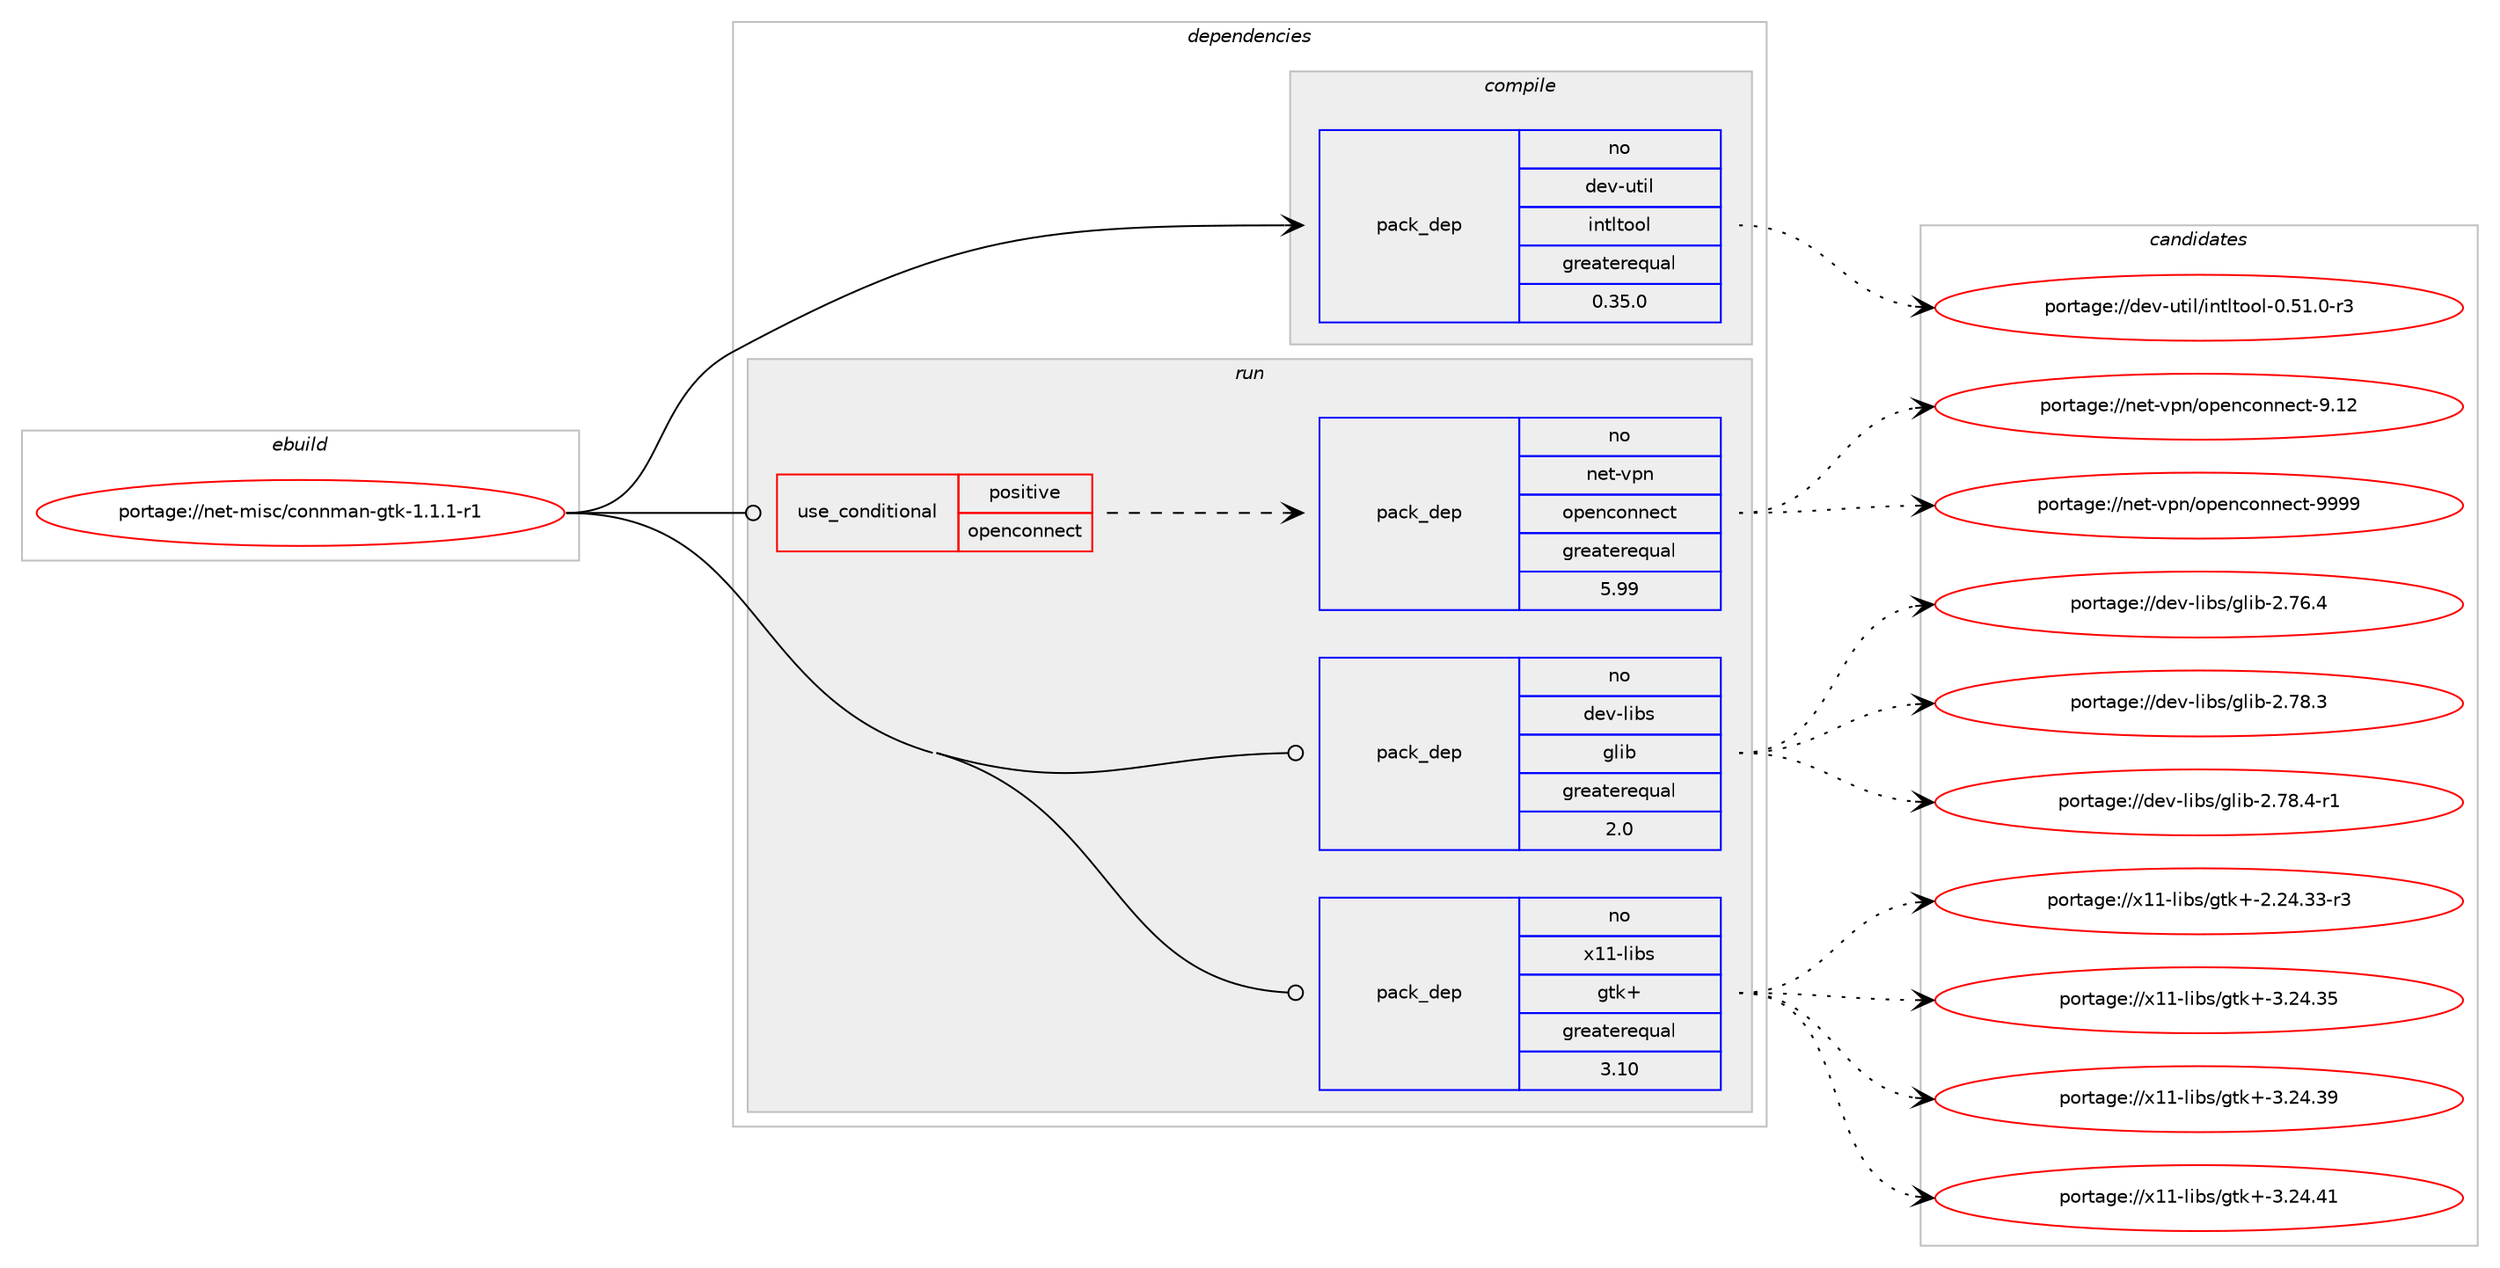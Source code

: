 digraph prolog {

# *************
# Graph options
# *************

newrank=true;
concentrate=true;
compound=true;
graph [rankdir=LR,fontname=Helvetica,fontsize=10,ranksep=1.5];#, ranksep=2.5, nodesep=0.2];
edge  [arrowhead=vee];
node  [fontname=Helvetica,fontsize=10];

# **********
# The ebuild
# **********

subgraph cluster_leftcol {
color=gray;
rank=same;
label=<<i>ebuild</i>>;
id [label="portage://net-misc/connman-gtk-1.1.1-r1", color=red, width=4, href="../net-misc/connman-gtk-1.1.1-r1.svg"];
}

# ****************
# The dependencies
# ****************

subgraph cluster_midcol {
color=gray;
label=<<i>dependencies</i>>;
subgraph cluster_compile {
fillcolor="#eeeeee";
style=filled;
label=<<i>compile</i>>;
subgraph pack2371 {
dependency7505 [label=<<TABLE BORDER="0" CELLBORDER="1" CELLSPACING="0" CELLPADDING="4" WIDTH="220"><TR><TD ROWSPAN="6" CELLPADDING="30">pack_dep</TD></TR><TR><TD WIDTH="110">no</TD></TR><TR><TD>dev-util</TD></TR><TR><TD>intltool</TD></TR><TR><TD>greaterequal</TD></TR><TR><TD>0.35.0</TD></TR></TABLE>>, shape=none, color=blue];
}
id:e -> dependency7505:w [weight=20,style="solid",arrowhead="vee"];
# *** BEGIN UNKNOWN DEPENDENCY TYPE (TODO) ***
# id -> package_dependency(portage://net-misc/connman-gtk-1.1.1-r1,install,no,sys-devel,gettext,none,[,,],[],[])
# *** END UNKNOWN DEPENDENCY TYPE (TODO) ***

# *** BEGIN UNKNOWN DEPENDENCY TYPE (TODO) ***
# id -> package_dependency(portage://net-misc/connman-gtk-1.1.1-r1,install,no,virtual,pkgconfig,none,[,,],[],[])
# *** END UNKNOWN DEPENDENCY TYPE (TODO) ***

}
subgraph cluster_compileandrun {
fillcolor="#eeeeee";
style=filled;
label=<<i>compile and run</i>>;
}
subgraph cluster_run {
fillcolor="#eeeeee";
style=filled;
label=<<i>run</i>>;
subgraph cond5072 {
dependency7506 [label=<<TABLE BORDER="0" CELLBORDER="1" CELLSPACING="0" CELLPADDING="4"><TR><TD ROWSPAN="3" CELLPADDING="10">use_conditional</TD></TR><TR><TD>positive</TD></TR><TR><TD>openconnect</TD></TR></TABLE>>, shape=none, color=red];
subgraph pack2372 {
dependency7507 [label=<<TABLE BORDER="0" CELLBORDER="1" CELLSPACING="0" CELLPADDING="4" WIDTH="220"><TR><TD ROWSPAN="6" CELLPADDING="30">pack_dep</TD></TR><TR><TD WIDTH="110">no</TD></TR><TR><TD>net-vpn</TD></TR><TR><TD>openconnect</TD></TR><TR><TD>greaterequal</TD></TR><TR><TD>5.99</TD></TR></TABLE>>, shape=none, color=blue];
}
dependency7506:e -> dependency7507:w [weight=20,style="dashed",arrowhead="vee"];
}
id:e -> dependency7506:w [weight=20,style="solid",arrowhead="odot"];
subgraph pack2373 {
dependency7508 [label=<<TABLE BORDER="0" CELLBORDER="1" CELLSPACING="0" CELLPADDING="4" WIDTH="220"><TR><TD ROWSPAN="6" CELLPADDING="30">pack_dep</TD></TR><TR><TD WIDTH="110">no</TD></TR><TR><TD>dev-libs</TD></TR><TR><TD>glib</TD></TR><TR><TD>greaterequal</TD></TR><TR><TD>2.0</TD></TR></TABLE>>, shape=none, color=blue];
}
id:e -> dependency7508:w [weight=20,style="solid",arrowhead="odot"];
# *** BEGIN UNKNOWN DEPENDENCY TYPE (TODO) ***
# id -> package_dependency(portage://net-misc/connman-gtk-1.1.1-r1,run,no,net-misc,connman,none,[,,],[],[])
# *** END UNKNOWN DEPENDENCY TYPE (TODO) ***

subgraph pack2374 {
dependency7509 [label=<<TABLE BORDER="0" CELLBORDER="1" CELLSPACING="0" CELLPADDING="4" WIDTH="220"><TR><TD ROWSPAN="6" CELLPADDING="30">pack_dep</TD></TR><TR><TD WIDTH="110">no</TD></TR><TR><TD>x11-libs</TD></TR><TR><TD>gtk+</TD></TR><TR><TD>greaterequal</TD></TR><TR><TD>3.10</TD></TR></TABLE>>, shape=none, color=blue];
}
id:e -> dependency7509:w [weight=20,style="solid",arrowhead="odot"];
}
}

# **************
# The candidates
# **************

subgraph cluster_choices {
rank=same;
color=gray;
label=<<i>candidates</i>>;

subgraph choice2371 {
color=black;
nodesep=1;
choice1001011184511711610510847105110116108116111111108454846534946484511451 [label="portage://dev-util/intltool-0.51.0-r3", color=red, width=4,href="../dev-util/intltool-0.51.0-r3.svg"];
dependency7505:e -> choice1001011184511711610510847105110116108116111111108454846534946484511451:w [style=dotted,weight="100"];
}
subgraph choice2372 {
color=black;
nodesep=1;
choice110101116451181121104711111210111099111110110101991164557464950 [label="portage://net-vpn/openconnect-9.12", color=red, width=4,href="../net-vpn/openconnect-9.12.svg"];
choice110101116451181121104711111210111099111110110101991164557575757 [label="portage://net-vpn/openconnect-9999", color=red, width=4,href="../net-vpn/openconnect-9999.svg"];
dependency7507:e -> choice110101116451181121104711111210111099111110110101991164557464950:w [style=dotted,weight="100"];
dependency7507:e -> choice110101116451181121104711111210111099111110110101991164557575757:w [style=dotted,weight="100"];
}
subgraph choice2373 {
color=black;
nodesep=1;
choice1001011184510810598115471031081059845504655544652 [label="portage://dev-libs/glib-2.76.4", color=red, width=4,href="../dev-libs/glib-2.76.4.svg"];
choice1001011184510810598115471031081059845504655564651 [label="portage://dev-libs/glib-2.78.3", color=red, width=4,href="../dev-libs/glib-2.78.3.svg"];
choice10010111845108105981154710310810598455046555646524511449 [label="portage://dev-libs/glib-2.78.4-r1", color=red, width=4,href="../dev-libs/glib-2.78.4-r1.svg"];
dependency7508:e -> choice1001011184510810598115471031081059845504655544652:w [style=dotted,weight="100"];
dependency7508:e -> choice1001011184510810598115471031081059845504655564651:w [style=dotted,weight="100"];
dependency7508:e -> choice10010111845108105981154710310810598455046555646524511449:w [style=dotted,weight="100"];
}
subgraph choice2374 {
color=black;
nodesep=1;
choice12049494510810598115471031161074345504650524651514511451 [label="portage://x11-libs/gtk+-2.24.33-r3", color=red, width=4,href="../x11-libs/gtk+-2.24.33-r3.svg"];
choice1204949451081059811547103116107434551465052465153 [label="portage://x11-libs/gtk+-3.24.35", color=red, width=4,href="../x11-libs/gtk+-3.24.35.svg"];
choice1204949451081059811547103116107434551465052465157 [label="portage://x11-libs/gtk+-3.24.39", color=red, width=4,href="../x11-libs/gtk+-3.24.39.svg"];
choice1204949451081059811547103116107434551465052465249 [label="portage://x11-libs/gtk+-3.24.41", color=red, width=4,href="../x11-libs/gtk+-3.24.41.svg"];
dependency7509:e -> choice12049494510810598115471031161074345504650524651514511451:w [style=dotted,weight="100"];
dependency7509:e -> choice1204949451081059811547103116107434551465052465153:w [style=dotted,weight="100"];
dependency7509:e -> choice1204949451081059811547103116107434551465052465157:w [style=dotted,weight="100"];
dependency7509:e -> choice1204949451081059811547103116107434551465052465249:w [style=dotted,weight="100"];
}
}

}
